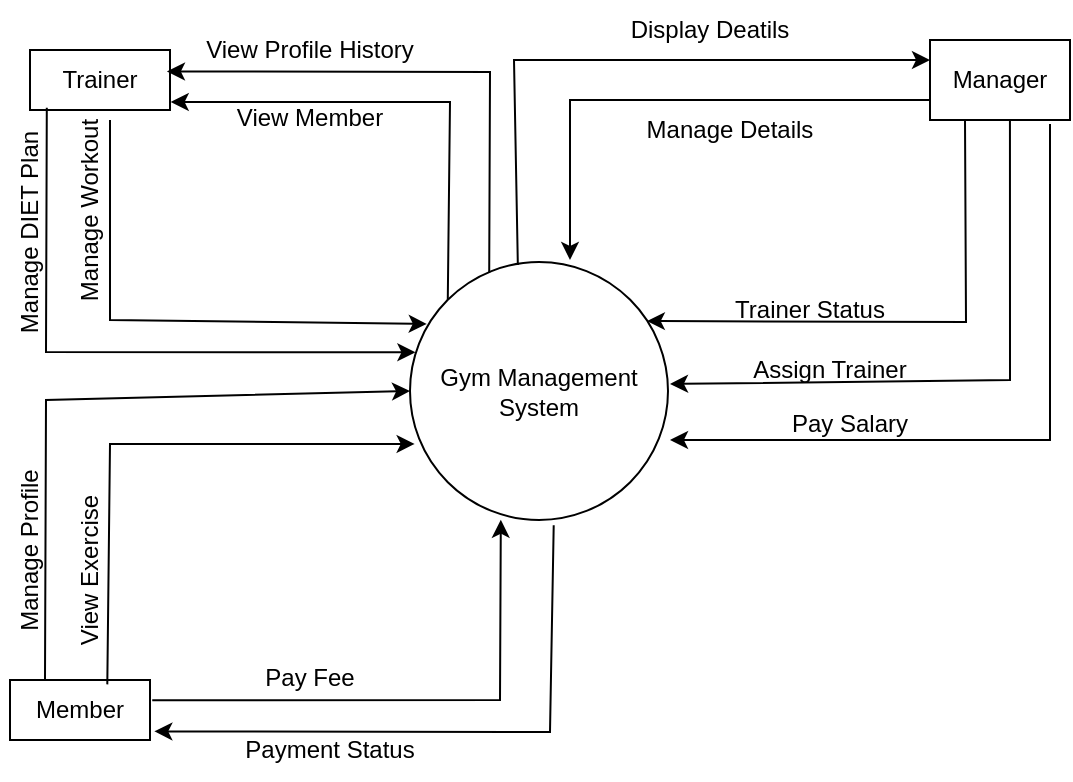 <mxfile version="26.0.6">
  <diagram name="Page-1" id="iulSACpIST3pT1euuK36">
    <mxGraphModel dx="398" dy="205" grid="1" gridSize="10" guides="1" tooltips="1" connect="1" arrows="1" fold="1" page="1" pageScale="1" pageWidth="827" pageHeight="1169" math="0" shadow="0">
      <root>
        <mxCell id="0" />
        <mxCell id="1" parent="0" />
        <mxCell id="DBSQP_TxsNy_uTwLgAzg-1" value="Gym Management System" style="ellipse;whiteSpace=wrap;html=1;aspect=fixed;" vertex="1" parent="1">
          <mxGeometry x="310" y="151" width="129" height="129" as="geometry" />
        </mxCell>
        <mxCell id="DBSQP_TxsNy_uTwLgAzg-4" value="Manager" style="rounded=0;whiteSpace=wrap;html=1;" vertex="1" parent="1">
          <mxGeometry x="570" y="40" width="70" height="40" as="geometry" />
        </mxCell>
        <mxCell id="DBSQP_TxsNy_uTwLgAzg-6" value="Trainer" style="rounded=0;whiteSpace=wrap;html=1;" vertex="1" parent="1">
          <mxGeometry x="120" y="45" width="70" height="30" as="geometry" />
        </mxCell>
        <mxCell id="DBSQP_TxsNy_uTwLgAzg-7" value="" style="endArrow=classic;html=1;rounded=0;entryX=0;entryY=0.25;entryDx=0;entryDy=0;exitX=0.418;exitY=0.012;exitDx=0;exitDy=0;exitPerimeter=0;" edge="1" parent="1" source="DBSQP_TxsNy_uTwLgAzg-1" target="DBSQP_TxsNy_uTwLgAzg-4">
          <mxGeometry width="50" height="50" relative="1" as="geometry">
            <mxPoint x="364" y="150" as="sourcePoint" />
            <mxPoint x="540" y="110" as="targetPoint" />
            <Array as="points">
              <mxPoint x="362" y="50" />
            </Array>
          </mxGeometry>
        </mxCell>
        <mxCell id="DBSQP_TxsNy_uTwLgAzg-9" value="" style="endArrow=classic;html=1;rounded=0;exitX=0;exitY=0.75;exitDx=0;exitDy=0;" edge="1" parent="1" source="DBSQP_TxsNy_uTwLgAzg-4">
          <mxGeometry width="50" height="50" relative="1" as="geometry">
            <mxPoint x="530" y="230" as="sourcePoint" />
            <mxPoint x="390" y="150" as="targetPoint" />
            <Array as="points">
              <mxPoint x="390" y="70" />
            </Array>
          </mxGeometry>
        </mxCell>
        <mxCell id="DBSQP_TxsNy_uTwLgAzg-10" value="" style="endArrow=classic;html=1;rounded=0;exitX=0.25;exitY=1;exitDx=0;exitDy=0;entryX=0.918;entryY=0.229;entryDx=0;entryDy=0;entryPerimeter=0;" edge="1" parent="1" source="DBSQP_TxsNy_uTwLgAzg-4" target="DBSQP_TxsNy_uTwLgAzg-1">
          <mxGeometry width="50" height="50" relative="1" as="geometry">
            <mxPoint x="440" y="330" as="sourcePoint" />
            <mxPoint x="450" y="196" as="targetPoint" />
            <Array as="points">
              <mxPoint x="588" y="181" />
            </Array>
          </mxGeometry>
        </mxCell>
        <mxCell id="DBSQP_TxsNy_uTwLgAzg-11" value="" style="endArrow=classic;html=1;rounded=0;exitX=0.571;exitY=1;exitDx=0;exitDy=0;exitPerimeter=0;" edge="1" parent="1" source="DBSQP_TxsNy_uTwLgAzg-4">
          <mxGeometry width="50" height="50" relative="1" as="geometry">
            <mxPoint x="591" y="100" as="sourcePoint" />
            <mxPoint x="440" y="212" as="targetPoint" />
            <Array as="points">
              <mxPoint x="610" y="210" />
            </Array>
          </mxGeometry>
        </mxCell>
        <mxCell id="DBSQP_TxsNy_uTwLgAzg-12" value="" style="endArrow=classic;html=1;rounded=0;" edge="1" parent="1">
          <mxGeometry width="50" height="50" relative="1" as="geometry">
            <mxPoint x="630" y="82" as="sourcePoint" />
            <mxPoint x="440" y="240" as="targetPoint" />
            <Array as="points">
              <mxPoint x="630" y="240" />
            </Array>
          </mxGeometry>
        </mxCell>
        <mxCell id="DBSQP_TxsNy_uTwLgAzg-17" value="Member" style="rounded=0;whiteSpace=wrap;html=1;" vertex="1" parent="1">
          <mxGeometry x="110" y="360" width="70" height="30" as="geometry" />
        </mxCell>
        <mxCell id="DBSQP_TxsNy_uTwLgAzg-18" value="" style="endArrow=classic;html=1;rounded=0;entryX=0.018;entryY=0.705;entryDx=0;entryDy=0;entryPerimeter=0;exitX=0.695;exitY=0.073;exitDx=0;exitDy=0;exitPerimeter=0;" edge="1" parent="1" source="DBSQP_TxsNy_uTwLgAzg-17" target="DBSQP_TxsNy_uTwLgAzg-1">
          <mxGeometry width="50" height="50" relative="1" as="geometry">
            <mxPoint x="150" y="350" as="sourcePoint" />
            <mxPoint x="190" y="290" as="targetPoint" />
            <Array as="points">
              <mxPoint x="160" y="242" />
            </Array>
          </mxGeometry>
        </mxCell>
        <mxCell id="DBSQP_TxsNy_uTwLgAzg-19" value="" style="endArrow=classic;html=1;rounded=0;exitX=0.25;exitY=0;exitDx=0;exitDy=0;entryX=0;entryY=0.5;entryDx=0;entryDy=0;" edge="1" parent="1" source="DBSQP_TxsNy_uTwLgAzg-17" target="DBSQP_TxsNy_uTwLgAzg-1">
          <mxGeometry width="50" height="50" relative="1" as="geometry">
            <mxPoint x="120" y="330" as="sourcePoint" />
            <mxPoint x="170" y="280" as="targetPoint" />
            <Array as="points">
              <mxPoint x="128" y="220" />
            </Array>
          </mxGeometry>
        </mxCell>
        <mxCell id="DBSQP_TxsNy_uTwLgAzg-20" value="" style="endArrow=classic;html=1;rounded=0;exitX=1.016;exitY=0.337;exitDx=0;exitDy=0;exitPerimeter=0;entryX=0.352;entryY=0.999;entryDx=0;entryDy=0;entryPerimeter=0;" edge="1" parent="1" source="DBSQP_TxsNy_uTwLgAzg-17" target="DBSQP_TxsNy_uTwLgAzg-1">
          <mxGeometry width="50" height="50" relative="1" as="geometry">
            <mxPoint x="430" y="450" as="sourcePoint" />
            <mxPoint x="480" y="400" as="targetPoint" />
            <Array as="points">
              <mxPoint x="355" y="370" />
            </Array>
          </mxGeometry>
        </mxCell>
        <mxCell id="DBSQP_TxsNy_uTwLgAzg-21" value="" style="endArrow=classic;html=1;rounded=0;exitX=0.557;exitY=1.02;exitDx=0;exitDy=0;exitPerimeter=0;entryX=1.031;entryY=0.856;entryDx=0;entryDy=0;entryPerimeter=0;" edge="1" parent="1" source="DBSQP_TxsNy_uTwLgAzg-1" target="DBSQP_TxsNy_uTwLgAzg-17">
          <mxGeometry width="50" height="50" relative="1" as="geometry">
            <mxPoint x="320" y="460" as="sourcePoint" />
            <mxPoint x="370" y="410" as="targetPoint" />
            <Array as="points">
              <mxPoint x="380" y="386" />
            </Array>
          </mxGeometry>
        </mxCell>
        <mxCell id="DBSQP_TxsNy_uTwLgAzg-22" value="" style="endArrow=classic;html=1;rounded=0;exitX=0.12;exitY=0.961;exitDx=0;exitDy=0;exitPerimeter=0;entryX=0.021;entryY=0.35;entryDx=0;entryDy=0;entryPerimeter=0;" edge="1" parent="1" source="DBSQP_TxsNy_uTwLgAzg-6" target="DBSQP_TxsNy_uTwLgAzg-1">
          <mxGeometry width="50" height="50" relative="1" as="geometry">
            <mxPoint x="120" y="110" as="sourcePoint" />
            <mxPoint x="325.37" y="187.13" as="targetPoint" />
            <Array as="points">
              <mxPoint x="128" y="196" />
            </Array>
          </mxGeometry>
        </mxCell>
        <mxCell id="DBSQP_TxsNy_uTwLgAzg-23" value="" style="endArrow=classic;html=1;rounded=0;entryX=0.065;entryY=0.24;entryDx=0;entryDy=0;entryPerimeter=0;" edge="1" parent="1" target="DBSQP_TxsNy_uTwLgAzg-1">
          <mxGeometry width="50" height="50" relative="1" as="geometry">
            <mxPoint x="160" y="80" as="sourcePoint" />
            <mxPoint x="240" y="150" as="targetPoint" />
            <Array as="points">
              <mxPoint x="160" y="180" />
            </Array>
          </mxGeometry>
        </mxCell>
        <mxCell id="DBSQP_TxsNy_uTwLgAzg-24" value="" style="endArrow=classic;html=1;rounded=0;entryX=0.978;entryY=0.358;entryDx=0;entryDy=0;entryPerimeter=0;exitX=0.307;exitY=0.042;exitDx=0;exitDy=0;exitPerimeter=0;" edge="1" parent="1" source="DBSQP_TxsNy_uTwLgAzg-1" target="DBSQP_TxsNy_uTwLgAzg-6">
          <mxGeometry width="50" height="50" relative="1" as="geometry">
            <mxPoint x="350" y="150" as="sourcePoint" />
            <mxPoint x="270" y="90" as="targetPoint" />
            <Array as="points">
              <mxPoint x="350" y="56" />
            </Array>
          </mxGeometry>
        </mxCell>
        <mxCell id="DBSQP_TxsNy_uTwLgAzg-25" value="" style="endArrow=classic;html=1;rounded=0;entryX=1.005;entryY=0.866;entryDx=0;entryDy=0;entryPerimeter=0;exitX=0;exitY=0;exitDx=0;exitDy=0;" edge="1" parent="1" source="DBSQP_TxsNy_uTwLgAzg-1" target="DBSQP_TxsNy_uTwLgAzg-6">
          <mxGeometry width="50" height="50" relative="1" as="geometry">
            <mxPoint x="240" y="151" as="sourcePoint" />
            <mxPoint x="290" y="101" as="targetPoint" />
            <Array as="points">
              <mxPoint x="330" y="71" />
            </Array>
          </mxGeometry>
        </mxCell>
        <mxCell id="DBSQP_TxsNy_uTwLgAzg-26" value="Display Deatils" style="text;html=1;align=center;verticalAlign=middle;whiteSpace=wrap;rounded=0;" vertex="1" parent="1">
          <mxGeometry x="400" y="20" width="120" height="30" as="geometry" />
        </mxCell>
        <mxCell id="DBSQP_TxsNy_uTwLgAzg-27" value="Manage Details" style="text;html=1;align=center;verticalAlign=middle;whiteSpace=wrap;rounded=0;" vertex="1" parent="1">
          <mxGeometry x="410" y="70" width="120" height="30" as="geometry" />
        </mxCell>
        <mxCell id="DBSQP_TxsNy_uTwLgAzg-28" value="Trainer Status" style="text;html=1;align=center;verticalAlign=middle;whiteSpace=wrap;rounded=0;" vertex="1" parent="1">
          <mxGeometry x="450" y="160" width="120" height="30" as="geometry" />
        </mxCell>
        <mxCell id="DBSQP_TxsNy_uTwLgAzg-30" value="Assign Trainer" style="text;html=1;align=center;verticalAlign=middle;whiteSpace=wrap;rounded=0;" vertex="1" parent="1">
          <mxGeometry x="460" y="190" width="120" height="30" as="geometry" />
        </mxCell>
        <mxCell id="DBSQP_TxsNy_uTwLgAzg-31" value="Pay Salary" style="text;html=1;align=center;verticalAlign=middle;whiteSpace=wrap;rounded=0;" vertex="1" parent="1">
          <mxGeometry x="470" y="217" width="120" height="30" as="geometry" />
        </mxCell>
        <mxCell id="DBSQP_TxsNy_uTwLgAzg-32" value="Pay Fee" style="text;html=1;align=center;verticalAlign=middle;whiteSpace=wrap;rounded=0;" vertex="1" parent="1">
          <mxGeometry x="200" y="344" width="120" height="30" as="geometry" />
        </mxCell>
        <mxCell id="DBSQP_TxsNy_uTwLgAzg-33" value="Payment Status" style="text;html=1;align=center;verticalAlign=middle;whiteSpace=wrap;rounded=0;" vertex="1" parent="1">
          <mxGeometry x="210" y="380" width="120" height="30" as="geometry" />
        </mxCell>
        <mxCell id="DBSQP_TxsNy_uTwLgAzg-34" value="Manage Profile" style="text;html=1;align=center;verticalAlign=middle;whiteSpace=wrap;rounded=0;rotation=-90;" vertex="1" parent="1">
          <mxGeometry x="60" y="280" width="120" height="30" as="geometry" />
        </mxCell>
        <mxCell id="DBSQP_TxsNy_uTwLgAzg-35" value="View Exercise" style="text;html=1;align=center;verticalAlign=middle;whiteSpace=wrap;rounded=0;rotation=-90;" vertex="1" parent="1">
          <mxGeometry x="90" y="290" width="120" height="30" as="geometry" />
        </mxCell>
        <mxCell id="DBSQP_TxsNy_uTwLgAzg-36" value="Manage DIET Plan" style="text;html=1;align=center;verticalAlign=middle;whiteSpace=wrap;rounded=0;rotation=-90;" vertex="1" parent="1">
          <mxGeometry x="60" y="121" width="120" height="30" as="geometry" />
        </mxCell>
        <mxCell id="DBSQP_TxsNy_uTwLgAzg-37" value="Manage Workout" style="text;html=1;align=center;verticalAlign=middle;whiteSpace=wrap;rounded=0;rotation=-90;" vertex="1" parent="1">
          <mxGeometry x="90" y="110" width="120" height="30" as="geometry" />
        </mxCell>
        <mxCell id="DBSQP_TxsNy_uTwLgAzg-38" value="View Profile History" style="text;html=1;align=center;verticalAlign=middle;whiteSpace=wrap;rounded=0;" vertex="1" parent="1">
          <mxGeometry x="200" y="30" width="120" height="30" as="geometry" />
        </mxCell>
        <mxCell id="DBSQP_TxsNy_uTwLgAzg-39" value="View Member" style="text;html=1;align=center;verticalAlign=middle;whiteSpace=wrap;rounded=0;" vertex="1" parent="1">
          <mxGeometry x="200" y="64" width="120" height="30" as="geometry" />
        </mxCell>
      </root>
    </mxGraphModel>
  </diagram>
</mxfile>
